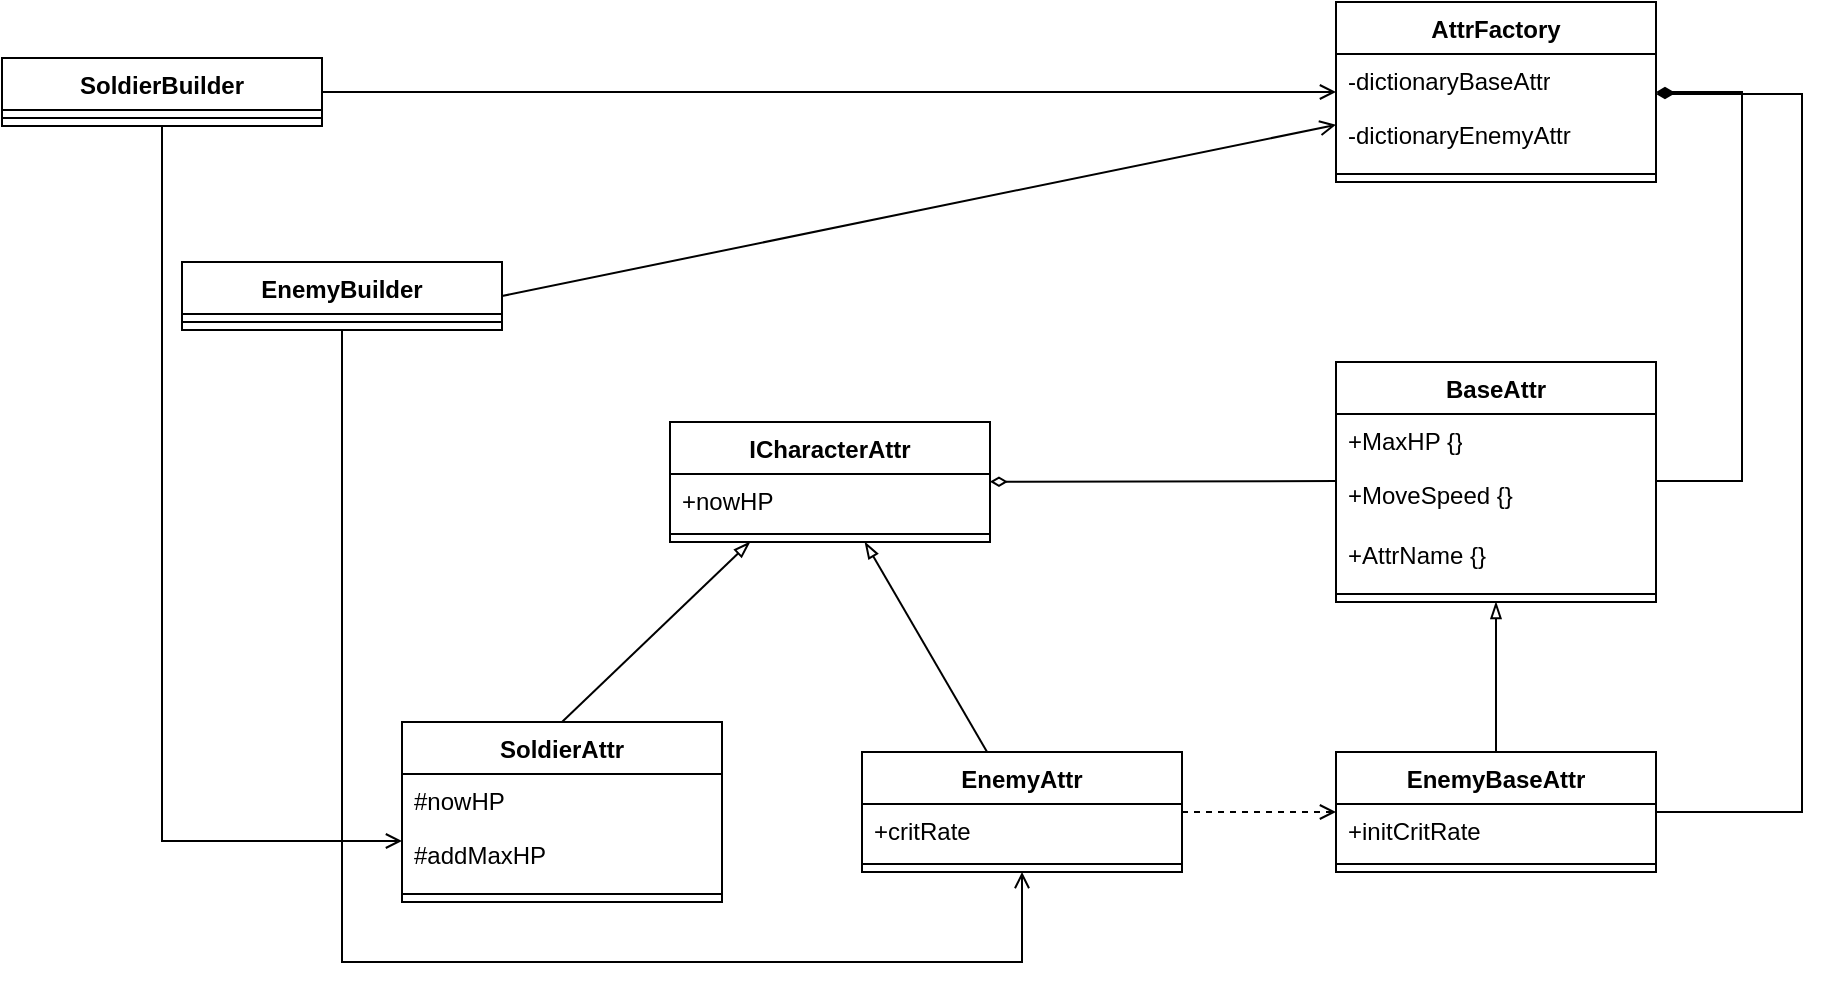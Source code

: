 <mxfile version="22.1.11" type="device">
  <diagram name="第 1 页" id="iVyOCou61ionn2G_hbRg">
    <mxGraphModel dx="1434" dy="844" grid="1" gridSize="10" guides="1" tooltips="1" connect="1" arrows="1" fold="1" page="1" pageScale="1" pageWidth="827" pageHeight="1169" math="0" shadow="0">
      <root>
        <mxCell id="0" />
        <mxCell id="1" parent="0" />
        <mxCell id="p6ilLAaARwp6AuR0t8Iz-38" style="edgeStyle=none;rounded=0;orthogonalLoop=1;jettySize=auto;html=1;entryX=0;entryY=0.25;entryDx=0;entryDy=0;startArrow=diamondThin;startFill=0;endArrow=none;endFill=0;" parent="1" source="p6ilLAaARwp6AuR0t8Iz-1" target="p6ilLAaARwp6AuR0t8Iz-17" edge="1">
          <mxGeometry relative="1" as="geometry" />
        </mxCell>
        <mxCell id="p6ilLAaARwp6AuR0t8Iz-1" value="ICharacterAttr" style="swimlane;fontStyle=1;align=center;verticalAlign=top;childLayout=stackLayout;horizontal=1;startSize=26;horizontalStack=0;resizeParent=1;resizeParentMax=0;resizeLast=0;collapsible=1;marginBottom=0;whiteSpace=wrap;html=1;" parent="1" vertex="1">
          <mxGeometry x="334" y="360" width="160" height="60" as="geometry" />
        </mxCell>
        <mxCell id="p6ilLAaARwp6AuR0t8Iz-2" value="+nowHP" style="text;strokeColor=none;fillColor=none;align=left;verticalAlign=top;spacingLeft=4;spacingRight=4;overflow=hidden;rotatable=0;points=[[0,0.5],[1,0.5]];portConstraint=eastwest;whiteSpace=wrap;html=1;" parent="p6ilLAaARwp6AuR0t8Iz-1" vertex="1">
          <mxGeometry y="26" width="160" height="26" as="geometry" />
        </mxCell>
        <mxCell id="p6ilLAaARwp6AuR0t8Iz-3" value="" style="line;strokeWidth=1;fillColor=none;align=left;verticalAlign=middle;spacingTop=-1;spacingLeft=3;spacingRight=3;rotatable=0;labelPosition=right;points=[];portConstraint=eastwest;strokeColor=inherit;" parent="p6ilLAaARwp6AuR0t8Iz-1" vertex="1">
          <mxGeometry y="52" width="160" height="8" as="geometry" />
        </mxCell>
        <mxCell id="p6ilLAaARwp6AuR0t8Iz-34" style="edgeStyle=none;rounded=0;orthogonalLoop=1;jettySize=auto;html=1;exitX=0.5;exitY=0;exitDx=0;exitDy=0;entryX=0.25;entryY=1;entryDx=0;entryDy=0;endArrow=blockThin;endFill=0;" parent="1" source="p6ilLAaARwp6AuR0t8Iz-5" target="p6ilLAaARwp6AuR0t8Iz-1" edge="1">
          <mxGeometry relative="1" as="geometry" />
        </mxCell>
        <mxCell id="p6ilLAaARwp6AuR0t8Iz-5" value="SoldierAttr" style="swimlane;fontStyle=1;align=center;verticalAlign=top;childLayout=stackLayout;horizontal=1;startSize=26;horizontalStack=0;resizeParent=1;resizeParentMax=0;resizeLast=0;collapsible=1;marginBottom=0;whiteSpace=wrap;html=1;" parent="1" vertex="1">
          <mxGeometry x="200" y="510" width="160" height="90" as="geometry" />
        </mxCell>
        <mxCell id="p6ilLAaARwp6AuR0t8Iz-6" value="#nowHP" style="text;strokeColor=none;fillColor=none;align=left;verticalAlign=top;spacingLeft=4;spacingRight=4;overflow=hidden;rotatable=0;points=[[0,0.5],[1,0.5]];portConstraint=eastwest;whiteSpace=wrap;html=1;" parent="p6ilLAaARwp6AuR0t8Iz-5" vertex="1">
          <mxGeometry y="26" width="160" height="26" as="geometry" />
        </mxCell>
        <mxCell id="p6ilLAaARwp6AuR0t8Iz-8" value="#addMaxHP" style="text;html=1;strokeColor=none;fillColor=none;align=left;verticalAlign=middle;whiteSpace=wrap;rounded=0;spacingLeft=4;spacingRight=4;" parent="p6ilLAaARwp6AuR0t8Iz-5" vertex="1">
          <mxGeometry y="52" width="160" height="30" as="geometry" />
        </mxCell>
        <mxCell id="p6ilLAaARwp6AuR0t8Iz-7" value="" style="line;strokeWidth=1;fillColor=none;align=left;verticalAlign=middle;spacingTop=-1;spacingLeft=3;spacingRight=3;rotatable=0;labelPosition=right;points=[];portConstraint=eastwest;strokeColor=inherit;" parent="p6ilLAaARwp6AuR0t8Iz-5" vertex="1">
          <mxGeometry y="82" width="160" height="8" as="geometry" />
        </mxCell>
        <mxCell id="p6ilLAaARwp6AuR0t8Iz-45" style="edgeStyle=none;rounded=0;orthogonalLoop=1;jettySize=auto;html=1;endArrow=open;endFill=0;dashed=1;" parent="1" source="p6ilLAaARwp6AuR0t8Iz-9" target="p6ilLAaARwp6AuR0t8Iz-19" edge="1">
          <mxGeometry relative="1" as="geometry" />
        </mxCell>
        <mxCell id="-prPx8vNe4hZ87Kh2lVi-6" style="edgeStyle=none;rounded=0;orthogonalLoop=1;jettySize=auto;html=1;endArrow=blockThin;endFill=0;" edge="1" parent="1" source="p6ilLAaARwp6AuR0t8Iz-9" target="p6ilLAaARwp6AuR0t8Iz-1">
          <mxGeometry relative="1" as="geometry" />
        </mxCell>
        <mxCell id="p6ilLAaARwp6AuR0t8Iz-9" value="EnemyAttr" style="swimlane;fontStyle=1;align=center;verticalAlign=top;childLayout=stackLayout;horizontal=1;startSize=26;horizontalStack=0;resizeParent=1;resizeParentMax=0;resizeLast=0;collapsible=1;marginBottom=0;whiteSpace=wrap;html=1;" parent="1" vertex="1">
          <mxGeometry x="430" y="525" width="160" height="60" as="geometry" />
        </mxCell>
        <mxCell id="p6ilLAaARwp6AuR0t8Iz-10" value="+critRate" style="text;strokeColor=none;fillColor=none;align=left;verticalAlign=top;spacingLeft=4;spacingRight=4;overflow=hidden;rotatable=0;points=[[0,0.5],[1,0.5]];portConstraint=eastwest;whiteSpace=wrap;html=1;" parent="p6ilLAaARwp6AuR0t8Iz-9" vertex="1">
          <mxGeometry y="26" width="160" height="26" as="geometry" />
        </mxCell>
        <mxCell id="p6ilLAaARwp6AuR0t8Iz-11" value="" style="line;strokeWidth=1;fillColor=none;align=left;verticalAlign=middle;spacingTop=-1;spacingLeft=3;spacingRight=3;rotatable=0;labelPosition=right;points=[];portConstraint=eastwest;strokeColor=inherit;" parent="p6ilLAaARwp6AuR0t8Iz-9" vertex="1">
          <mxGeometry y="52" width="160" height="8" as="geometry" />
        </mxCell>
        <mxCell id="p6ilLAaARwp6AuR0t8Iz-12" value="BaseAttr" style="swimlane;fontStyle=1;align=center;verticalAlign=top;childLayout=stackLayout;horizontal=1;startSize=26;horizontalStack=0;resizeParent=1;resizeParentMax=0;resizeLast=0;collapsible=1;marginBottom=0;whiteSpace=wrap;html=1;" parent="1" vertex="1">
          <mxGeometry x="667" y="330" width="160" height="120" as="geometry" />
        </mxCell>
        <mxCell id="p6ilLAaARwp6AuR0t8Iz-13" value="+MaxHP {}" style="text;strokeColor=none;fillColor=none;align=left;verticalAlign=top;spacingLeft=4;spacingRight=4;overflow=hidden;rotatable=0;points=[[0,0.5],[1,0.5]];portConstraint=eastwest;whiteSpace=wrap;html=1;" parent="p6ilLAaARwp6AuR0t8Iz-12" vertex="1">
          <mxGeometry y="26" width="160" height="26" as="geometry" />
        </mxCell>
        <mxCell id="p6ilLAaARwp6AuR0t8Iz-17" value="+MoveSpeed {}" style="text;html=1;strokeColor=none;fillColor=none;align=left;verticalAlign=middle;whiteSpace=wrap;rounded=0;spacingLeft=4;spacingRight=4;" parent="p6ilLAaARwp6AuR0t8Iz-12" vertex="1">
          <mxGeometry y="52" width="160" height="30" as="geometry" />
        </mxCell>
        <mxCell id="p6ilLAaARwp6AuR0t8Iz-18" value="+AttrName {}" style="text;html=1;strokeColor=none;fillColor=none;align=left;verticalAlign=middle;whiteSpace=wrap;rounded=0;spacingLeft=4;spacingRight=4;" parent="p6ilLAaARwp6AuR0t8Iz-12" vertex="1">
          <mxGeometry y="82" width="160" height="30" as="geometry" />
        </mxCell>
        <mxCell id="p6ilLAaARwp6AuR0t8Iz-14" value="" style="line;strokeWidth=1;fillColor=none;align=left;verticalAlign=middle;spacingTop=-1;spacingLeft=3;spacingRight=3;rotatable=0;labelPosition=right;points=[];portConstraint=eastwest;strokeColor=inherit;" parent="p6ilLAaARwp6AuR0t8Iz-12" vertex="1">
          <mxGeometry y="112" width="160" height="8" as="geometry" />
        </mxCell>
        <mxCell id="p6ilLAaARwp6AuR0t8Iz-46" style="edgeStyle=none;rounded=0;orthogonalLoop=1;jettySize=auto;html=1;endArrow=blockThin;endFill=0;" parent="1" source="p6ilLAaARwp6AuR0t8Iz-19" edge="1" target="p6ilLAaARwp6AuR0t8Iz-12">
          <mxGeometry relative="1" as="geometry">
            <mxPoint x="450" y="420" as="targetPoint" />
          </mxGeometry>
        </mxCell>
        <mxCell id="p6ilLAaARwp6AuR0t8Iz-19" value="EnemyBaseAttr" style="swimlane;fontStyle=1;align=center;verticalAlign=top;childLayout=stackLayout;horizontal=1;startSize=26;horizontalStack=0;resizeParent=1;resizeParentMax=0;resizeLast=0;collapsible=1;marginBottom=0;whiteSpace=wrap;html=1;" parent="1" vertex="1">
          <mxGeometry x="667" y="525" width="160" height="60" as="geometry" />
        </mxCell>
        <mxCell id="p6ilLAaARwp6AuR0t8Iz-20" value="+initCritRate" style="text;strokeColor=none;fillColor=none;align=left;verticalAlign=top;spacingLeft=4;spacingRight=4;overflow=hidden;rotatable=0;points=[[0,0.5],[1,0.5]];portConstraint=eastwest;whiteSpace=wrap;html=1;" parent="p6ilLAaARwp6AuR0t8Iz-19" vertex="1">
          <mxGeometry y="26" width="160" height="26" as="geometry" />
        </mxCell>
        <mxCell id="p6ilLAaARwp6AuR0t8Iz-21" value="" style="line;strokeWidth=1;fillColor=none;align=left;verticalAlign=middle;spacingTop=-1;spacingLeft=3;spacingRight=3;rotatable=0;labelPosition=right;points=[];portConstraint=eastwest;strokeColor=inherit;" parent="p6ilLAaARwp6AuR0t8Iz-19" vertex="1">
          <mxGeometry y="52" width="160" height="8" as="geometry" />
        </mxCell>
        <mxCell id="p6ilLAaARwp6AuR0t8Iz-23" value="AttrFactory" style="swimlane;fontStyle=1;align=center;verticalAlign=top;childLayout=stackLayout;horizontal=1;startSize=26;horizontalStack=0;resizeParent=1;resizeParentMax=0;resizeLast=0;collapsible=1;marginBottom=0;whiteSpace=wrap;html=1;" parent="1" vertex="1">
          <mxGeometry x="667" y="150" width="160" height="90" as="geometry" />
        </mxCell>
        <mxCell id="p6ilLAaARwp6AuR0t8Iz-24" value="-dictionaryBaseAttr" style="text;strokeColor=none;fillColor=none;align=left;verticalAlign=top;spacingLeft=4;spacingRight=4;overflow=hidden;rotatable=0;points=[[0,0.5],[1,0.5]];portConstraint=eastwest;whiteSpace=wrap;html=1;" parent="p6ilLAaARwp6AuR0t8Iz-23" vertex="1">
          <mxGeometry y="26" width="160" height="26" as="geometry" />
        </mxCell>
        <mxCell id="p6ilLAaARwp6AuR0t8Iz-27" value="-dictionaryEnemyAttr" style="text;html=1;strokeColor=none;fillColor=none;align=left;verticalAlign=middle;whiteSpace=wrap;rounded=0;spacingLeft=4;spacingRight=4;" parent="p6ilLAaARwp6AuR0t8Iz-23" vertex="1">
          <mxGeometry y="52" width="160" height="30" as="geometry" />
        </mxCell>
        <mxCell id="p6ilLAaARwp6AuR0t8Iz-25" value="" style="line;strokeWidth=1;fillColor=none;align=left;verticalAlign=middle;spacingTop=-1;spacingLeft=3;spacingRight=3;rotatable=0;labelPosition=right;points=[];portConstraint=eastwest;strokeColor=inherit;" parent="p6ilLAaARwp6AuR0t8Iz-23" vertex="1">
          <mxGeometry y="82" width="160" height="8" as="geometry" />
        </mxCell>
        <mxCell id="p6ilLAaARwp6AuR0t8Iz-39" style="edgeStyle=none;rounded=0;orthogonalLoop=1;jettySize=auto;html=1;exitX=1;exitY=0.5;exitDx=0;exitDy=0;endArrow=open;endFill=0;" parent="1" source="p6ilLAaARwp6AuR0t8Iz-28" target="p6ilLAaARwp6AuR0t8Iz-23" edge="1">
          <mxGeometry relative="1" as="geometry" />
        </mxCell>
        <mxCell id="p6ilLAaARwp6AuR0t8Iz-41" style="edgeStyle=orthogonalEdgeStyle;rounded=0;orthogonalLoop=1;jettySize=auto;html=1;exitX=0.5;exitY=1;exitDx=0;exitDy=0;entryX=0;entryY=0.25;entryDx=0;entryDy=0;endArrow=open;endFill=0;" parent="1" source="p6ilLAaARwp6AuR0t8Iz-28" target="p6ilLAaARwp6AuR0t8Iz-8" edge="1">
          <mxGeometry relative="1" as="geometry" />
        </mxCell>
        <mxCell id="p6ilLAaARwp6AuR0t8Iz-28" value="SoldierBuilder" style="swimlane;fontStyle=1;align=center;verticalAlign=top;childLayout=stackLayout;horizontal=1;startSize=26;horizontalStack=0;resizeParent=1;resizeParentMax=0;resizeLast=0;collapsible=1;marginBottom=0;whiteSpace=wrap;html=1;" parent="1" vertex="1">
          <mxGeometry y="178" width="160" height="34" as="geometry" />
        </mxCell>
        <mxCell id="p6ilLAaARwp6AuR0t8Iz-30" value="" style="line;strokeWidth=1;fillColor=none;align=left;verticalAlign=middle;spacingTop=-1;spacingLeft=3;spacingRight=3;rotatable=0;labelPosition=right;points=[];portConstraint=eastwest;strokeColor=inherit;" parent="p6ilLAaARwp6AuR0t8Iz-28" vertex="1">
          <mxGeometry y="26" width="160" height="8" as="geometry" />
        </mxCell>
        <mxCell id="p6ilLAaARwp6AuR0t8Iz-40" style="edgeStyle=none;rounded=0;orthogonalLoop=1;jettySize=auto;html=1;exitX=1;exitY=0.5;exitDx=0;exitDy=0;endArrow=open;endFill=0;" parent="1" source="p6ilLAaARwp6AuR0t8Iz-32" target="p6ilLAaARwp6AuR0t8Iz-23" edge="1">
          <mxGeometry relative="1" as="geometry" />
        </mxCell>
        <mxCell id="p6ilLAaARwp6AuR0t8Iz-42" style="edgeStyle=orthogonalEdgeStyle;rounded=0;orthogonalLoop=1;jettySize=auto;html=1;entryX=0.5;entryY=1;entryDx=0;entryDy=0;endArrow=open;endFill=0;" parent="1" source="p6ilLAaARwp6AuR0t8Iz-32" target="p6ilLAaARwp6AuR0t8Iz-9" edge="1">
          <mxGeometry relative="1" as="geometry">
            <Array as="points">
              <mxPoint x="170" y="630" />
              <mxPoint x="510" y="630" />
            </Array>
          </mxGeometry>
        </mxCell>
        <mxCell id="p6ilLAaARwp6AuR0t8Iz-32" value="EnemyBuilder" style="swimlane;fontStyle=1;align=center;verticalAlign=top;childLayout=stackLayout;horizontal=1;startSize=26;horizontalStack=0;resizeParent=1;resizeParentMax=0;resizeLast=0;collapsible=1;marginBottom=0;whiteSpace=wrap;html=1;" parent="1" vertex="1">
          <mxGeometry x="90" y="280" width="160" height="34" as="geometry" />
        </mxCell>
        <mxCell id="p6ilLAaARwp6AuR0t8Iz-33" value="" style="line;strokeWidth=1;fillColor=none;align=left;verticalAlign=middle;spacingTop=-1;spacingLeft=3;spacingRight=3;rotatable=0;labelPosition=right;points=[];portConstraint=eastwest;strokeColor=inherit;" parent="p6ilLAaARwp6AuR0t8Iz-32" vertex="1">
          <mxGeometry y="26" width="160" height="8" as="geometry" />
        </mxCell>
        <mxCell id="p6ilLAaARwp6AuR0t8Iz-44" style="edgeStyle=orthogonalEdgeStyle;rounded=0;orthogonalLoop=1;jettySize=auto;html=1;exitX=1;exitY=0.25;exitDx=0;exitDy=0;endArrow=diamondThin;endFill=1;" parent="1" source="p6ilLAaARwp6AuR0t8Iz-17" target="p6ilLAaARwp6AuR0t8Iz-23" edge="1">
          <mxGeometry relative="1" as="geometry">
            <Array as="points">
              <mxPoint x="870" y="390" />
              <mxPoint x="870" y="195" />
            </Array>
          </mxGeometry>
        </mxCell>
        <mxCell id="-prPx8vNe4hZ87Kh2lVi-5" style="edgeStyle=orthogonalEdgeStyle;rounded=0;orthogonalLoop=1;jettySize=auto;html=1;entryX=1;entryY=0.808;entryDx=0;entryDy=0;entryPerimeter=0;endArrow=diamondThin;endFill=1;" edge="1" parent="1" source="p6ilLAaARwp6AuR0t8Iz-19">
          <mxGeometry relative="1" as="geometry">
            <mxPoint x="823.96" y="550.988" as="sourcePoint" />
            <mxPoint x="827" y="196.008" as="targetPoint" />
            <Array as="points">
              <mxPoint x="900" y="555" />
              <mxPoint x="900" y="196" />
            </Array>
          </mxGeometry>
        </mxCell>
      </root>
    </mxGraphModel>
  </diagram>
</mxfile>
